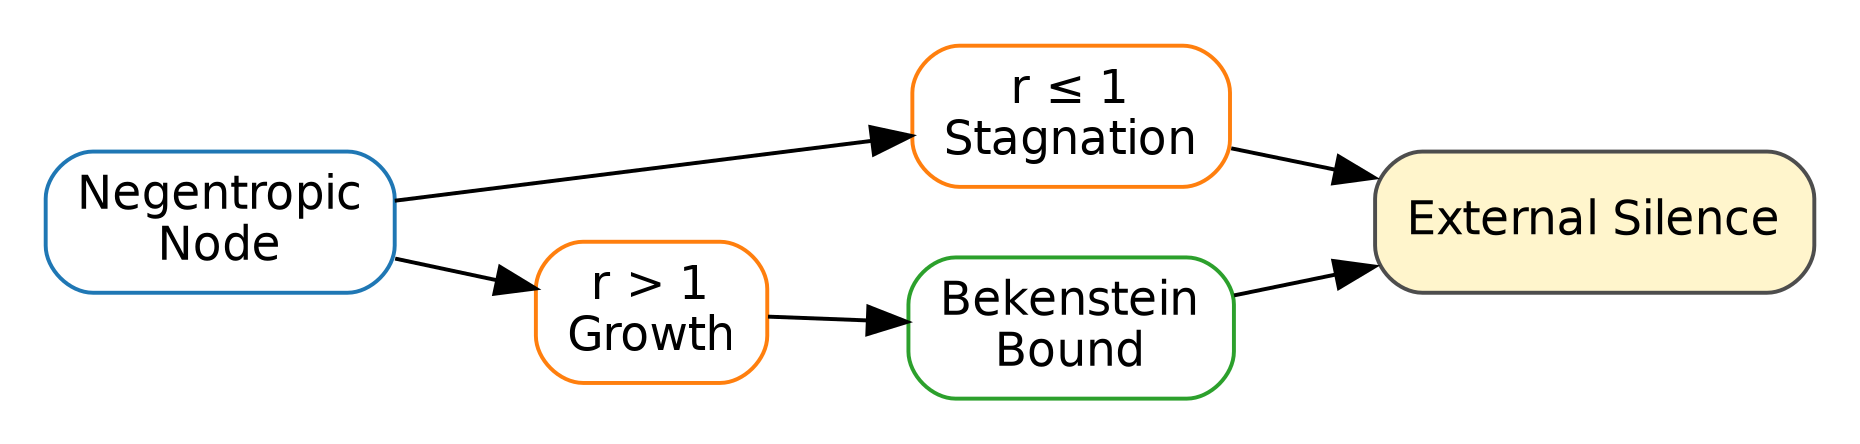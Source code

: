
digraph SilenceFlow {
  graph [dpi=180, rankdir=LR, bgcolor="white", size="12,7!", margin="0.2,0.2"];
  node  [shape=box, style="rounded", fontname="DejaVu Sans", fontsize=12, color="#4d4d4d", fillcolor="white", fontcolor="black"];

  NegNode  [label="Negentropic
Node", color="#1f77b4", fontcolor="black"];
  Stagnant [label="r ≤ 1
Stagnation", color="#ff7f0e", fontcolor="black"];
  Growth   [label="r > 1
Growth", color="#ff7f0e", fontcolor="black"];
  Bound    [label="Bekenstein
Bound", color="#2ca02c", fontcolor="black"];
  Silent   [label="External Silence", shape=box, style="rounded,filled", fillcolor="#fff5cc", fontcolor="black", color="#4d4d4d"];

  NegNode -> Stagnant;
  NegNode -> Growth;
  Growth  -> Bound;
  Stagnant -> Silent;
  Bound    -> Silent;
}
